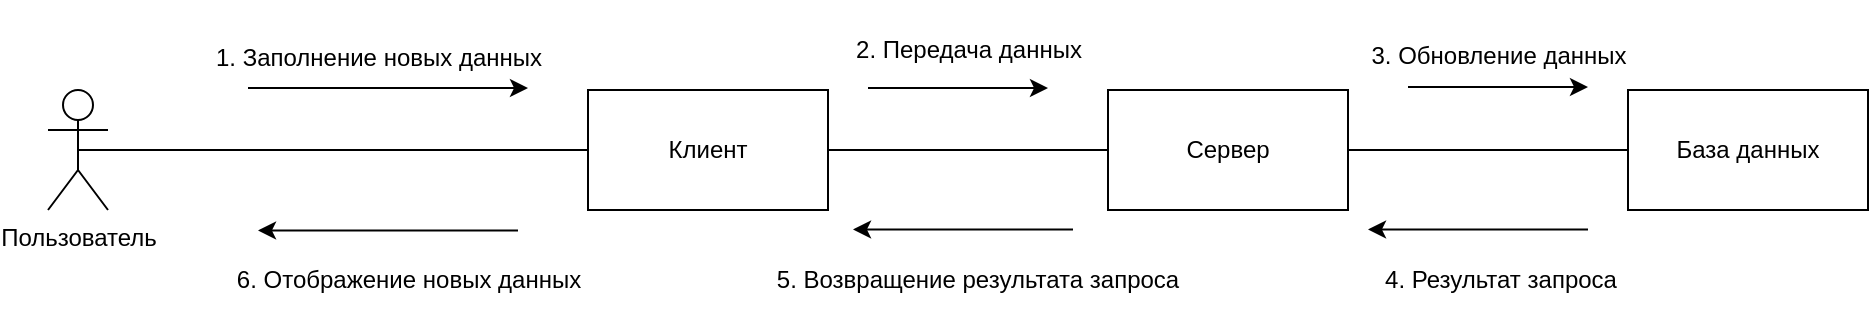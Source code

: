 <mxfile version="20.8.16" type="device"><diagram name="Страница 1" id="RlBIZ-yZylLPNriofivF"><mxGraphModel dx="1020" dy="-627" grid="1" gridSize="10" guides="1" tooltips="1" connect="1" arrows="1" fold="1" page="1" pageScale="1" pageWidth="827" pageHeight="1169" math="0" shadow="0"><root><mxCell id="0"/><mxCell id="1" parent="0"/><mxCell id="lpuLpWVvBwc4ez9IdeMs-1" value="Пользователь" style="shape=umlActor;verticalLabelPosition=bottom;verticalAlign=top;html=1;outlineConnect=0;" vertex="1" parent="1"><mxGeometry x="40" y="1555" width="30" height="60" as="geometry"/></mxCell><mxCell id="lpuLpWVvBwc4ez9IdeMs-2" value="" style="edgeStyle=orthogonalEdgeStyle;rounded=0;orthogonalLoop=1;jettySize=auto;html=1;endArrow=none;endFill=0;" edge="1" parent="1" source="lpuLpWVvBwc4ez9IdeMs-3" target="lpuLpWVvBwc4ez9IdeMs-10"><mxGeometry relative="1" as="geometry"><Array as="points"><mxPoint x="480" y="1585"/><mxPoint x="480" y="1585"/></Array></mxGeometry></mxCell><mxCell id="lpuLpWVvBwc4ez9IdeMs-3" value="Клиент" style="rounded=0;whiteSpace=wrap;html=1;" vertex="1" parent="1"><mxGeometry x="310" y="1555" width="120" height="60" as="geometry"/></mxCell><mxCell id="lpuLpWVvBwc4ez9IdeMs-4" value="" style="endArrow=none;html=1;rounded=0;exitX=0.5;exitY=0.5;exitDx=0;exitDy=0;exitPerimeter=0;entryX=0;entryY=0.5;entryDx=0;entryDy=0;" edge="1" parent="1" source="lpuLpWVvBwc4ez9IdeMs-1" target="lpuLpWVvBwc4ez9IdeMs-3"><mxGeometry width="50" height="50" relative="1" as="geometry"><mxPoint x="320" y="1565" as="sourcePoint"/><mxPoint x="370" y="1515" as="targetPoint"/></mxGeometry></mxCell><mxCell id="lpuLpWVvBwc4ez9IdeMs-5" value="" style="endArrow=classic;html=1;rounded=0;" edge="1" parent="1"><mxGeometry width="50" height="50" relative="1" as="geometry"><mxPoint x="140" y="1554" as="sourcePoint"/><mxPoint x="280" y="1554" as="targetPoint"/></mxGeometry></mxCell><mxCell id="lpuLpWVvBwc4ez9IdeMs-6" value="1. Заполнение новых данных" style="text;html=1;align=center;verticalAlign=middle;resizable=0;points=[];autosize=1;strokeColor=none;fillColor=none;" vertex="1" parent="1"><mxGeometry x="110" y="1524" width="190" height="30" as="geometry"/></mxCell><mxCell id="lpuLpWVvBwc4ez9IdeMs-7" value="" style="endArrow=classic;html=1;rounded=0;" edge="1" parent="1"><mxGeometry width="50" height="50" relative="1" as="geometry"><mxPoint x="275" y="1625.25" as="sourcePoint"/><mxPoint x="145" y="1625.25" as="targetPoint"/></mxGeometry></mxCell><mxCell id="lpuLpWVvBwc4ez9IdeMs-8" value="6. Отображение новых данных" style="text;html=1;align=center;verticalAlign=middle;resizable=0;points=[];autosize=1;strokeColor=none;fillColor=none;" vertex="1" parent="1"><mxGeometry x="120" y="1635.25" width="200" height="30" as="geometry"/></mxCell><mxCell id="lpuLpWVvBwc4ez9IdeMs-9" value="" style="edgeStyle=orthogonalEdgeStyle;rounded=0;orthogonalLoop=1;jettySize=auto;html=1;endArrow=none;endFill=0;" edge="1" parent="1" source="lpuLpWVvBwc4ez9IdeMs-10" target="lpuLpWVvBwc4ez9IdeMs-11"><mxGeometry relative="1" as="geometry"/></mxCell><mxCell id="lpuLpWVvBwc4ez9IdeMs-10" value="Сервер" style="whiteSpace=wrap;html=1;rounded=0;" vertex="1" parent="1"><mxGeometry x="570" y="1555" width="120" height="60" as="geometry"/></mxCell><mxCell id="lpuLpWVvBwc4ez9IdeMs-11" value="База данных" style="whiteSpace=wrap;html=1;rounded=0;" vertex="1" parent="1"><mxGeometry x="830" y="1555" width="120" height="60" as="geometry"/></mxCell><mxCell id="lpuLpWVvBwc4ez9IdeMs-12" value="" style="endArrow=classic;html=1;rounded=0;" edge="1" parent="1"><mxGeometry width="50" height="50" relative="1" as="geometry"><mxPoint x="450" y="1554" as="sourcePoint"/><mxPoint x="540" y="1554" as="targetPoint"/></mxGeometry></mxCell><mxCell id="lpuLpWVvBwc4ez9IdeMs-13" value="2. Передача данных" style="text;html=1;align=center;verticalAlign=middle;resizable=0;points=[];autosize=1;strokeColor=none;fillColor=none;" vertex="1" parent="1"><mxGeometry x="430" y="1520" width="140" height="30" as="geometry"/></mxCell><mxCell id="lpuLpWVvBwc4ez9IdeMs-14" value="" style="endArrow=classic;html=1;rounded=0;" edge="1" parent="1"><mxGeometry width="50" height="50" relative="1" as="geometry"><mxPoint x="720" y="1553.5" as="sourcePoint"/><mxPoint x="810" y="1553.5" as="targetPoint"/></mxGeometry></mxCell><mxCell id="lpuLpWVvBwc4ez9IdeMs-15" value="&lt;br&gt;3. Обновление данных" style="text;html=1;align=center;verticalAlign=middle;resizable=0;points=[];autosize=1;strokeColor=none;fillColor=none;" vertex="1" parent="1"><mxGeometry x="690" y="1510" width="150" height="40" as="geometry"/></mxCell><mxCell id="lpuLpWVvBwc4ez9IdeMs-16" value="" style="endArrow=classic;html=1;rounded=0;" edge="1" parent="1"><mxGeometry width="50" height="50" relative="1" as="geometry"><mxPoint x="552.5" y="1624.75" as="sourcePoint"/><mxPoint x="442.5" y="1624.75" as="targetPoint"/></mxGeometry></mxCell><mxCell id="lpuLpWVvBwc4ez9IdeMs-17" value="5. Возвращение результата запроса" style="text;html=1;strokeColor=none;fillColor=none;align=center;verticalAlign=middle;whiteSpace=wrap;rounded=0;" vertex="1" parent="1"><mxGeometry x="400" y="1635.25" width="210" height="30" as="geometry"/></mxCell><mxCell id="lpuLpWVvBwc4ez9IdeMs-18" value="" style="endArrow=classic;html=1;rounded=0;" edge="1" parent="1"><mxGeometry width="50" height="50" relative="1" as="geometry"><mxPoint x="810" y="1624.75" as="sourcePoint"/><mxPoint x="700" y="1624.75" as="targetPoint"/></mxGeometry></mxCell><mxCell id="lpuLpWVvBwc4ez9IdeMs-19" value="4. Результат запроса" style="text;html=1;strokeColor=none;fillColor=none;align=center;verticalAlign=middle;whiteSpace=wrap;rounded=0;" vertex="1" parent="1"><mxGeometry x="705" y="1635.25" width="122.5" height="30" as="geometry"/></mxCell></root></mxGraphModel></diagram></mxfile>